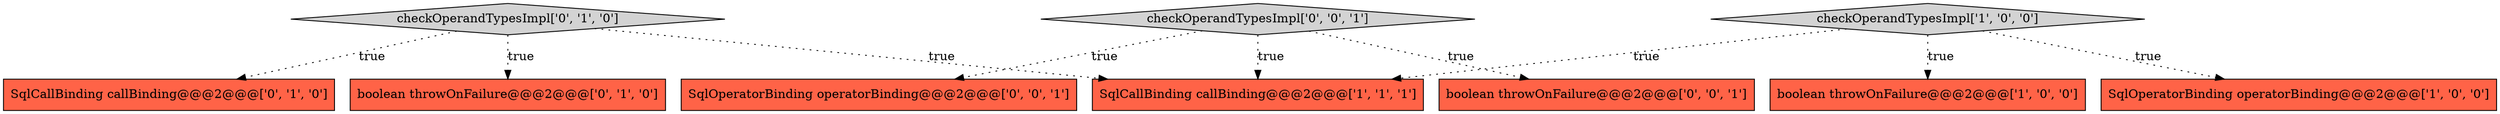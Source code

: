 digraph {
5 [style = filled, label = "SqlCallBinding callBinding@@@2@@@['0', '1', '0']", fillcolor = tomato, shape = box image = "AAA0AAABBB2BBB"];
7 [style = filled, label = "checkOperandTypesImpl['0', '0', '1']", fillcolor = lightgray, shape = diamond image = "AAA0AAABBB3BBB"];
8 [style = filled, label = "boolean throwOnFailure@@@2@@@['0', '0', '1']", fillcolor = tomato, shape = box image = "AAA0AAABBB3BBB"];
1 [style = filled, label = "boolean throwOnFailure@@@2@@@['1', '0', '0']", fillcolor = tomato, shape = box image = "AAA0AAABBB1BBB"];
6 [style = filled, label = "checkOperandTypesImpl['0', '1', '0']", fillcolor = lightgray, shape = diamond image = "AAA0AAABBB2BBB"];
3 [style = filled, label = "checkOperandTypesImpl['1', '0', '0']", fillcolor = lightgray, shape = diamond image = "AAA0AAABBB1BBB"];
4 [style = filled, label = "boolean throwOnFailure@@@2@@@['0', '1', '0']", fillcolor = tomato, shape = box image = "AAA0AAABBB2BBB"];
2 [style = filled, label = "SqlCallBinding callBinding@@@2@@@['1', '1', '1']", fillcolor = tomato, shape = box image = "AAA0AAABBB1BBB"];
0 [style = filled, label = "SqlOperatorBinding operatorBinding@@@2@@@['1', '0', '0']", fillcolor = tomato, shape = box image = "AAA0AAABBB1BBB"];
9 [style = filled, label = "SqlOperatorBinding operatorBinding@@@2@@@['0', '0', '1']", fillcolor = tomato, shape = box image = "AAA0AAABBB3BBB"];
7->2 [style = dotted, label="true"];
6->5 [style = dotted, label="true"];
6->4 [style = dotted, label="true"];
6->2 [style = dotted, label="true"];
7->8 [style = dotted, label="true"];
3->2 [style = dotted, label="true"];
7->9 [style = dotted, label="true"];
3->1 [style = dotted, label="true"];
3->0 [style = dotted, label="true"];
}
